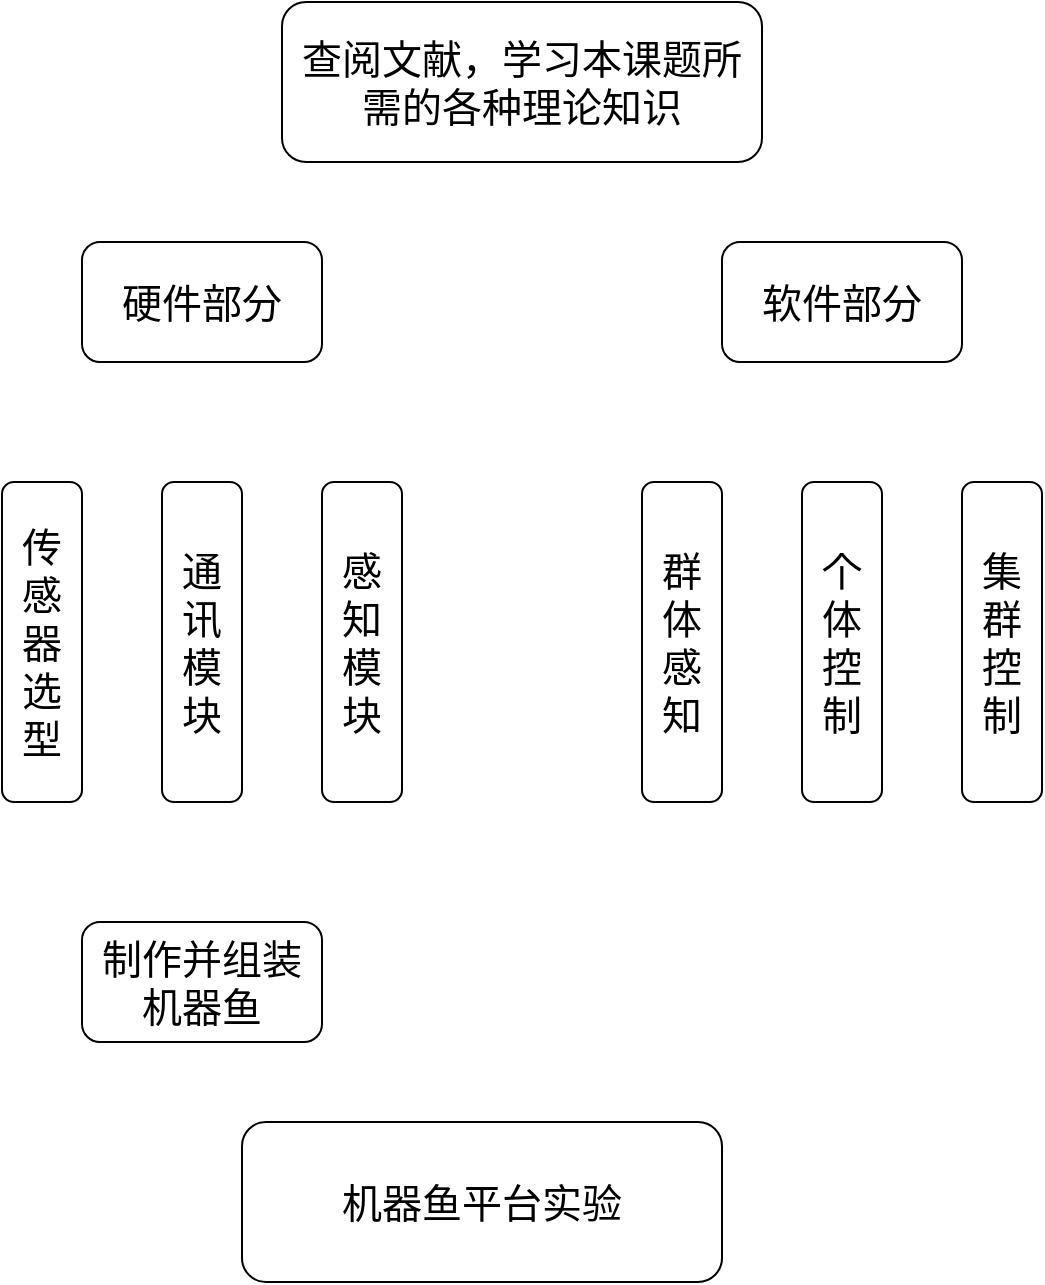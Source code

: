 <mxfile version="21.2.9" type="github">
  <diagram name="第 1 页" id="yTQUxa3YWbj74dRGjzxy">
    <mxGraphModel dx="1377" dy="728" grid="1" gridSize="10" guides="1" tooltips="1" connect="1" arrows="1" fold="1" page="1" pageScale="1" pageWidth="827" pageHeight="1169" math="0" shadow="0">
      <root>
        <mxCell id="0" />
        <mxCell id="1" parent="0" />
        <mxCell id="J-JaCzHggq6NPp5Wxy95-1" value="查阅文献，学习本课题所需的各种理论知识" style="rounded=1;whiteSpace=wrap;html=1;fontSize=20;" vertex="1" parent="1">
          <mxGeometry x="260" y="160" width="240" height="80" as="geometry" />
        </mxCell>
        <mxCell id="J-JaCzHggq6NPp5Wxy95-2" value="硬件部分" style="rounded=1;whiteSpace=wrap;html=1;fontSize=20;" vertex="1" parent="1">
          <mxGeometry x="160" y="280" width="120" height="60" as="geometry" />
        </mxCell>
        <mxCell id="J-JaCzHggq6NPp5Wxy95-3" value="软件部分" style="rounded=1;whiteSpace=wrap;html=1;fontSize=20;" vertex="1" parent="1">
          <mxGeometry x="480" y="280" width="120" height="60" as="geometry" />
        </mxCell>
        <mxCell id="J-JaCzHggq6NPp5Wxy95-4" value="传感器选型" style="rounded=1;whiteSpace=wrap;html=1;fontSize=20;verticalAlign=middle;horizontal=1;labelPosition=center;verticalLabelPosition=middle;align=center;" vertex="1" parent="1">
          <mxGeometry x="120" y="400" width="40" height="160" as="geometry" />
        </mxCell>
        <mxCell id="J-JaCzHggq6NPp5Wxy95-5" value="感知模块" style="rounded=1;whiteSpace=wrap;html=1;fontSize=20;verticalAlign=middle;horizontal=1;labelPosition=center;verticalLabelPosition=middle;align=center;" vertex="1" parent="1">
          <mxGeometry x="280" y="400" width="40" height="160" as="geometry" />
        </mxCell>
        <mxCell id="J-JaCzHggq6NPp5Wxy95-6" value="通讯模块" style="rounded=1;whiteSpace=wrap;html=1;fontSize=20;verticalAlign=middle;horizontal=1;labelPosition=center;verticalLabelPosition=middle;align=center;" vertex="1" parent="1">
          <mxGeometry x="200" y="400" width="40" height="160" as="geometry" />
        </mxCell>
        <mxCell id="J-JaCzHggq6NPp5Wxy95-7" value="群体感知" style="rounded=1;whiteSpace=wrap;html=1;fontSize=20;verticalAlign=middle;horizontal=1;labelPosition=center;verticalLabelPosition=middle;align=center;" vertex="1" parent="1">
          <mxGeometry x="440" y="400" width="40" height="160" as="geometry" />
        </mxCell>
        <mxCell id="J-JaCzHggq6NPp5Wxy95-8" value="集群控制" style="rounded=1;whiteSpace=wrap;html=1;fontSize=20;verticalAlign=middle;horizontal=1;labelPosition=center;verticalLabelPosition=middle;align=center;" vertex="1" parent="1">
          <mxGeometry x="600" y="400" width="40" height="160" as="geometry" />
        </mxCell>
        <mxCell id="J-JaCzHggq6NPp5Wxy95-9" value="个体控制" style="rounded=1;whiteSpace=wrap;html=1;fontSize=20;verticalAlign=middle;horizontal=1;labelPosition=center;verticalLabelPosition=middle;align=center;" vertex="1" parent="1">
          <mxGeometry x="520" y="400" width="40" height="160" as="geometry" />
        </mxCell>
        <mxCell id="J-JaCzHggq6NPp5Wxy95-10" value="制作并组装&lt;br&gt;机器鱼" style="rounded=1;whiteSpace=wrap;html=1;fontSize=20;" vertex="1" parent="1">
          <mxGeometry x="160" y="620" width="120" height="60" as="geometry" />
        </mxCell>
        <mxCell id="J-JaCzHggq6NPp5Wxy95-11" value="机器鱼平台实验" style="rounded=1;whiteSpace=wrap;html=1;fontSize=20;" vertex="1" parent="1">
          <mxGeometry x="240" y="720" width="240" height="80" as="geometry" />
        </mxCell>
      </root>
    </mxGraphModel>
  </diagram>
</mxfile>
